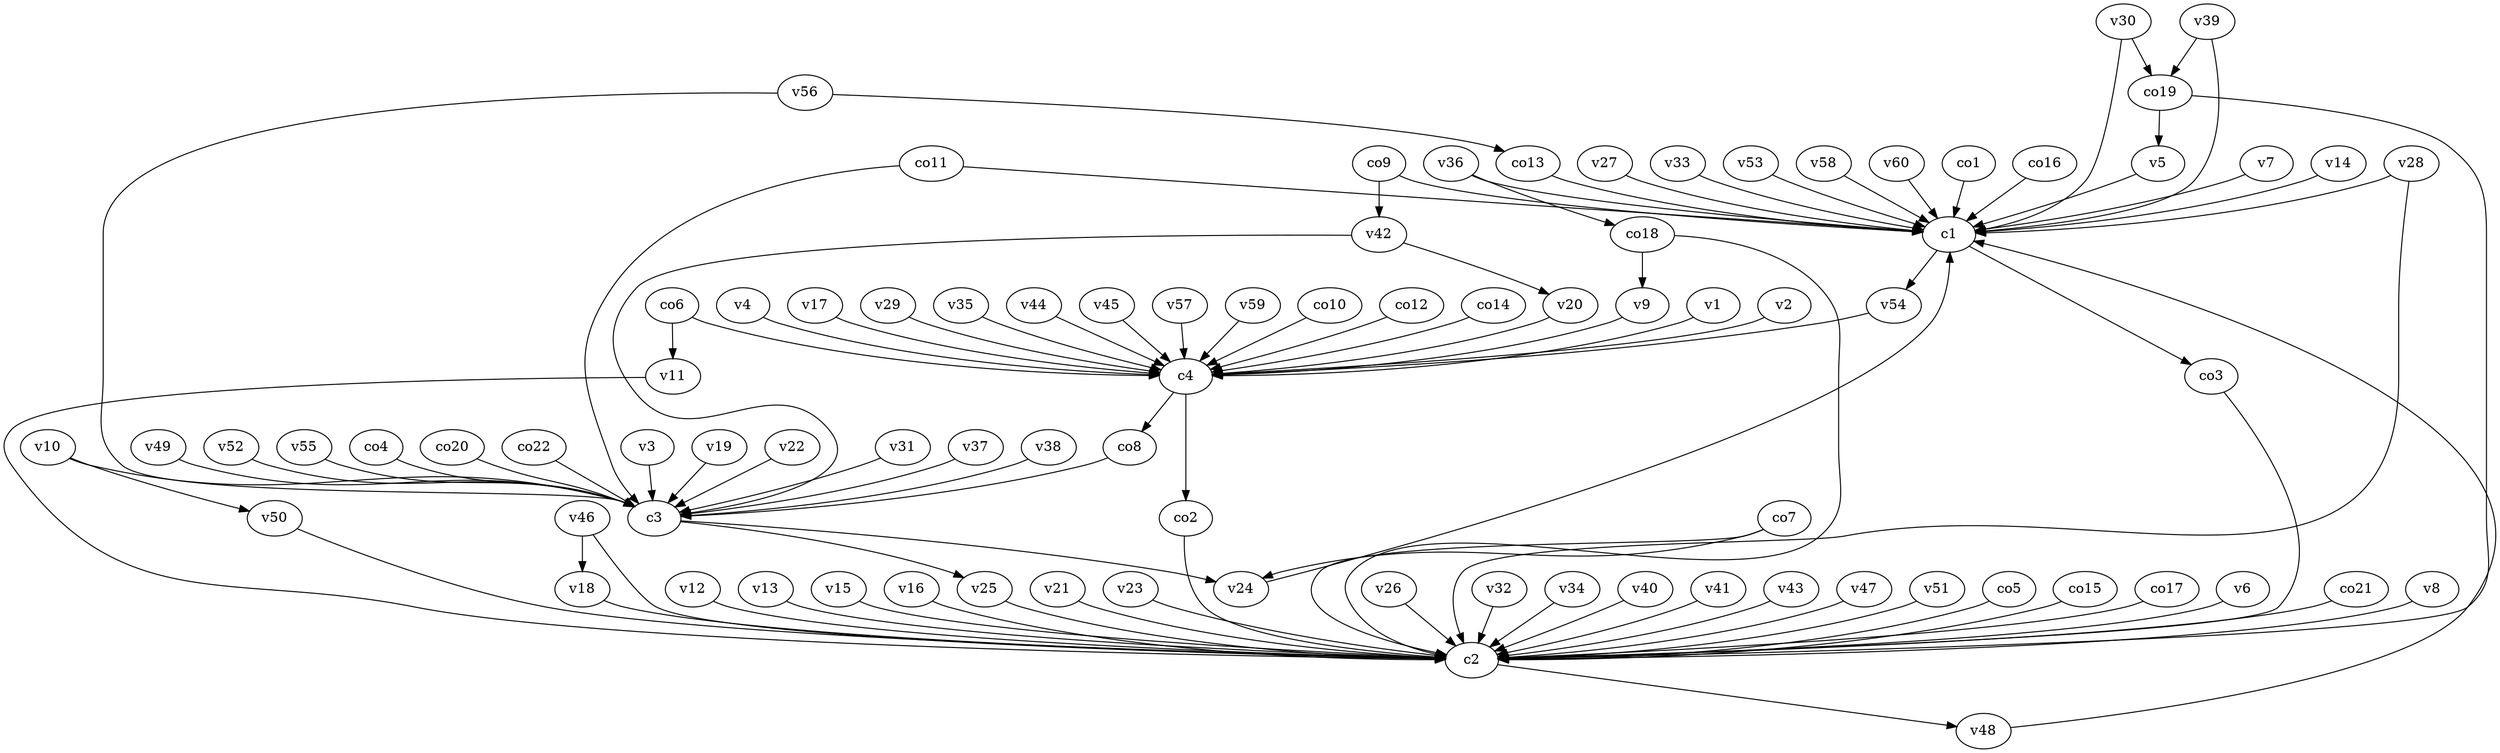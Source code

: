 strict digraph  {
c1;
c2;
c3;
c4;
v1;
v2;
v3;
v4;
v5;
v6;
v7;
v8;
v9;
v10;
v11;
v12;
v13;
v14;
v15;
v16;
v17;
v18;
v19;
v20;
v21;
v22;
v23;
v24;
v25;
v26;
v27;
v28;
v29;
v30;
v31;
v32;
v33;
v34;
v35;
v36;
v37;
v38;
v39;
v40;
v41;
v42;
v43;
v44;
v45;
v46;
v47;
v48;
v49;
v50;
v51;
v52;
v53;
v54;
v55;
v56;
v57;
v58;
v59;
v60;
co1;
co2;
co3;
co4;
co5;
co6;
co7;
co8;
co9;
co10;
co11;
co12;
co13;
co14;
co15;
co16;
co17;
co18;
co19;
co20;
co21;
co22;
c1 -> co3  [weight=1];
c1 -> v54  [weight=1];
c2 -> v48  [weight=1];
c3 -> v24  [weight=1];
c3 -> v25  [weight=1];
c4 -> co8  [weight=1];
c4 -> co2  [weight=1];
v1 -> c4  [weight=1];
v2 -> c4  [weight=1];
v3 -> c3  [weight=1];
v4 -> c4  [weight=1];
v5 -> c1  [weight=1];
v6 -> c2  [weight=1];
v7 -> c1  [weight=1];
v8 -> c2  [weight=1];
v9 -> c4  [weight=1];
v10 -> c3  [weight=1];
v10 -> v50  [weight=1];
v11 -> c2  [weight=1];
v12 -> c2  [weight=1];
v13 -> c2  [weight=1];
v14 -> c1  [weight=1];
v15 -> c2  [weight=1];
v16 -> c2  [weight=1];
v17 -> c4  [weight=1];
v18 -> c2  [weight=1];
v19 -> c3  [weight=1];
v20 -> c4  [weight=1];
v21 -> c2  [weight=1];
v22 -> c3  [weight=1];
v23 -> c2  [weight=1];
v24 -> c1  [weight=1];
v25 -> c2  [weight=1];
v26 -> c2  [weight=1];
v27 -> c1  [weight=1];
v28 -> c2  [weight=1];
v28 -> c1  [weight=1];
v29 -> c4  [weight=1];
v30 -> c1  [weight=1];
v30 -> co19  [weight=1];
v31 -> c3  [weight=1];
v32 -> c2  [weight=1];
v33 -> c1  [weight=1];
v34 -> c2  [weight=1];
v35 -> c4  [weight=1];
v36 -> c1  [weight=1];
v36 -> co18  [weight=1];
v37 -> c3  [weight=1];
v38 -> c3  [weight=1];
v39 -> c1  [weight=1];
v39 -> co19  [weight=1];
v40 -> c2  [weight=1];
v41 -> c2  [weight=1];
v42 -> c3  [weight=1];
v42 -> v20  [weight=1];
v43 -> c2  [weight=1];
v44 -> c4  [weight=1];
v45 -> c4  [weight=1];
v46 -> c2  [weight=1];
v46 -> v18  [weight=1];
v47 -> c2  [weight=1];
v48 -> c1  [weight=1];
v49 -> c3  [weight=1];
v50 -> c2  [weight=1];
v51 -> c2  [weight=1];
v52 -> c3  [weight=1];
v53 -> c1  [weight=1];
v54 -> c4  [weight=1];
v55 -> c3  [weight=1];
v56 -> c3  [weight=1];
v56 -> co13  [weight=1];
v57 -> c4  [weight=1];
v58 -> c1  [weight=1];
v59 -> c4  [weight=1];
v60 -> c1  [weight=1];
co1 -> c1  [weight=1];
co2 -> c2  [weight=1];
co3 -> c2  [weight=1];
co4 -> c3  [weight=1];
co5 -> c2  [weight=1];
co6 -> c4  [weight=1];
co6 -> v11  [weight=1];
co7 -> c2  [weight=1];
co7 -> v24  [weight=1];
co8 -> c3  [weight=1];
co9 -> c1  [weight=1];
co9 -> v42  [weight=1];
co10 -> c4  [weight=1];
co11 -> c3  [weight=1];
co11 -> c1  [weight=1];
co12 -> c4  [weight=1];
co13 -> c1  [weight=1];
co14 -> c4  [weight=1];
co15 -> c2  [weight=1];
co16 -> c1  [weight=1];
co17 -> c2  [weight=1];
co18 -> c2  [weight=1];
co18 -> v9  [weight=1];
co19 -> c2  [weight=1];
co19 -> v5  [weight=1];
co20 -> c3  [weight=1];
co21 -> c2  [weight=1];
co22 -> c3  [weight=1];
}
